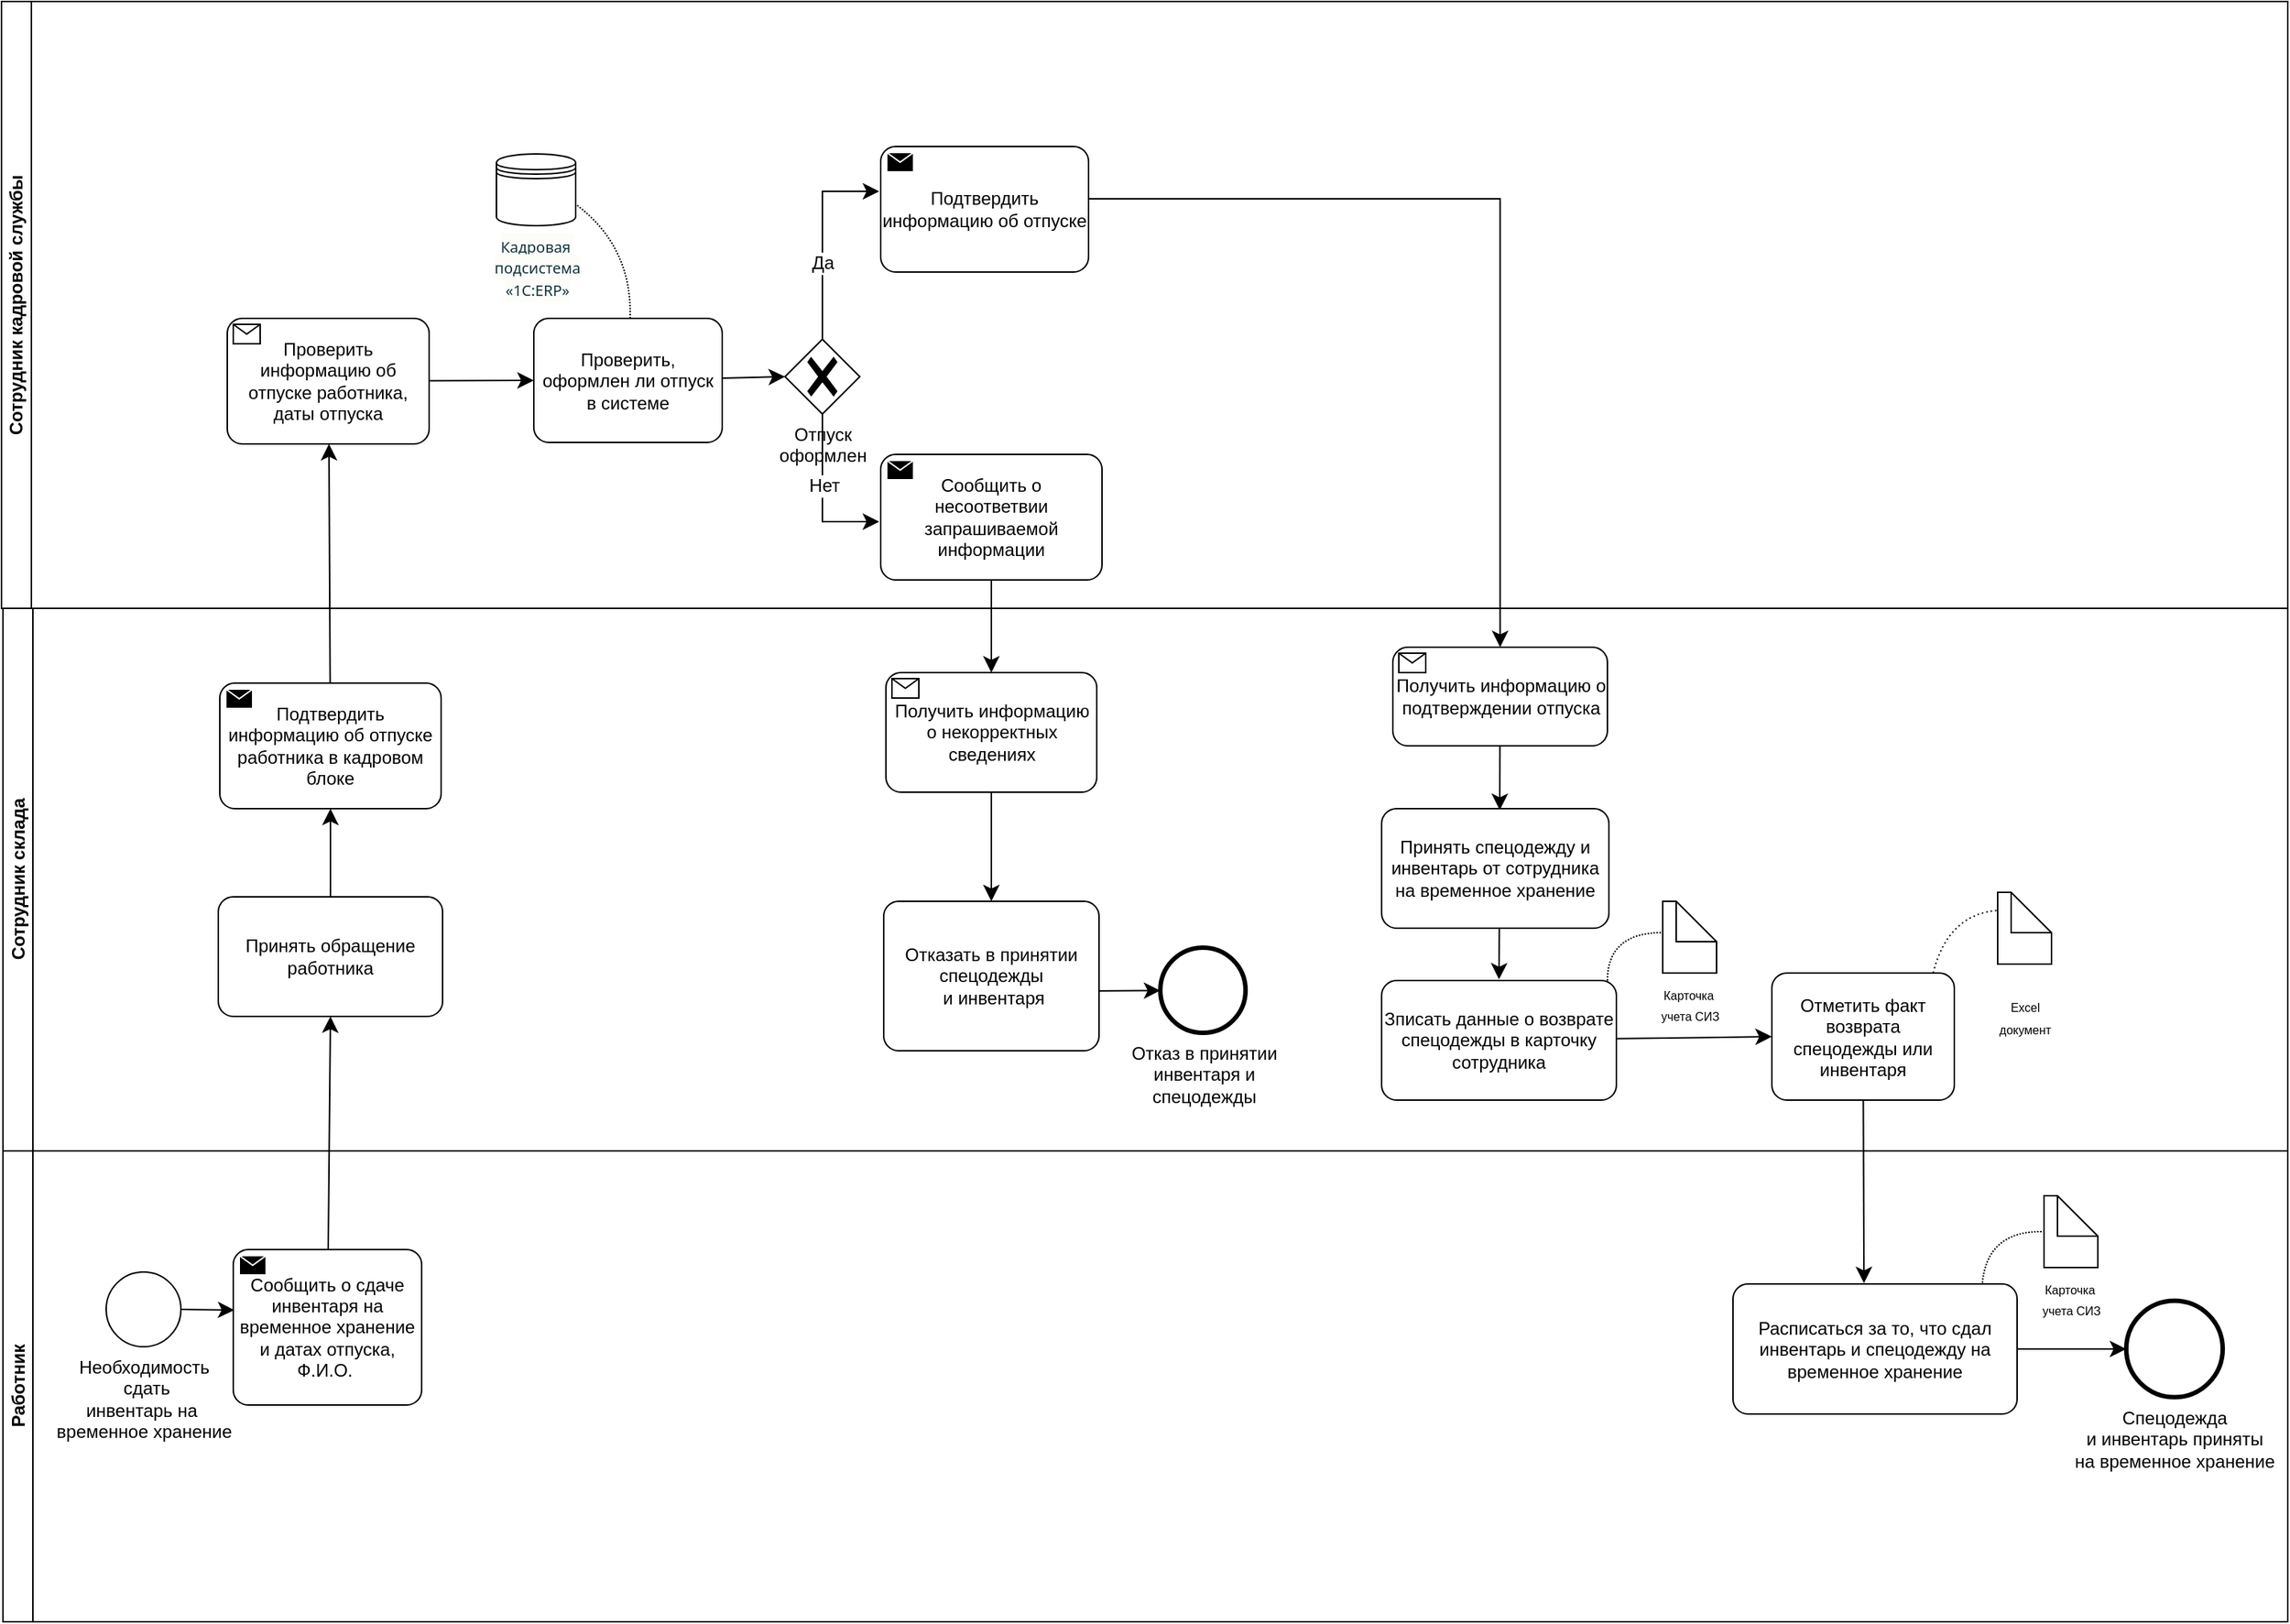 <mxfile version="25.0.2">
  <diagram name="Страница — 1" id="RdxHDuugiQnEKSzaCH2d">
    <mxGraphModel dx="2849" dy="2066" grid="0" gridSize="10" guides="1" tooltips="1" connect="1" arrows="1" fold="1" page="0" pageScale="1" pageWidth="827" pageHeight="1169" math="0" shadow="0">
      <root>
        <mxCell id="0" />
        <mxCell id="1" parent="0" />
        <mxCell id="gi-6kUfSVNAWitPaukEo-1" value="Сотрудник склада" style="swimlane;startSize=20;horizontal=0;html=1;whiteSpace=wrap;" parent="1" vertex="1">
          <mxGeometry x="-411" y="-24" width="1528" height="363" as="geometry" />
        </mxCell>
        <mxCell id="oShHx-drbmvI0Xmz9pDt-21" value="&lt;font style=&quot;font-size: 8px;&quot;&gt;Карточка&amp;nbsp;&lt;/font&gt;&lt;div&gt;&lt;font style=&quot;font-size: 8px;&quot;&gt;учета СИЗ&lt;/font&gt;&lt;/div&gt;" style="shape=mxgraph.bpmn.data;labelPosition=center;verticalLabelPosition=bottom;align=center;verticalAlign=top;size=27;html=1;" parent="gi-6kUfSVNAWitPaukEo-1" vertex="1">
          <mxGeometry x="1110" y="196" width="36" height="48" as="geometry" />
        </mxCell>
        <mxCell id="oShHx-drbmvI0Xmz9pDt-17" value="Отказ в принятии&lt;div&gt;инвентаря и&lt;/div&gt;&lt;div&gt;спецодежды&lt;/div&gt;" style="points=[[0.145,0.145,0],[0.5,0,0],[0.855,0.145,0],[1,0.5,0],[0.855,0.855,0],[0.5,1,0],[0.145,0.855,0],[0,0.5,0]];shape=mxgraph.bpmn.event;html=1;verticalLabelPosition=bottom;labelBackgroundColor=#ffffff;verticalAlign=top;align=center;perimeter=ellipsePerimeter;outlineConnect=0;aspect=fixed;outline=end;symbol=terminate2;" parent="gi-6kUfSVNAWitPaukEo-1" vertex="1">
          <mxGeometry x="774" y="227" width="57" height="57" as="geometry" />
        </mxCell>
        <mxCell id="oShHx-drbmvI0Xmz9pDt-35" style="edgeStyle=none;curved=1;rounded=0;orthogonalLoop=1;jettySize=auto;html=1;fontSize=12;startSize=8;endSize=8;exitX=0.958;exitY=0.6;exitDx=0;exitDy=0;exitPerimeter=0;" parent="gi-6kUfSVNAWitPaukEo-1" source="oShHx-drbmvI0Xmz9pDt-30" target="oShHx-drbmvI0Xmz9pDt-17" edge="1">
          <mxGeometry relative="1" as="geometry">
            <mxPoint x="732" y="253" as="sourcePoint" />
          </mxGeometry>
        </mxCell>
        <mxCell id="oShHx-drbmvI0Xmz9pDt-30" value="Отказать в принятии&lt;div&gt;спецодежды&lt;/div&gt;&lt;div&gt;&amp;nbsp;и инвентаря&lt;/div&gt;" style="points=[[0.25,0,0],[0.5,0,0],[0.75,0,0],[1,0.25,0],[1,0.5,0],[1,0.75,0],[0.75,1,0],[0.5,1,0],[0.25,1,0],[0,0.75,0],[0,0.5,0],[0,0.25,0]];shape=mxgraph.bpmn.task;whiteSpace=wrap;rectStyle=rounded;size=10;html=1;container=1;expand=0;collapsible=0;taskMarker=abstract;" parent="gi-6kUfSVNAWitPaukEo-1" vertex="1">
          <mxGeometry x="589" y="196" width="144" height="100" as="geometry" />
        </mxCell>
        <mxCell id="gOuC9NkI5I0rE73br0M8-1" value="Подтвердить информацию об отпуске работника в кадровом блоке" style="points=[[0.25,0,0],[0.5,0,0],[0.75,0,0],[1,0.25,0],[1,0.5,0],[1,0.75,0],[0.75,1,0],[0.5,1,0],[0.25,1,0],[0,0.75,0],[0,0.5,0],[0,0.25,0]];shape=mxgraph.bpmn.task;whiteSpace=wrap;rectStyle=rounded;size=10;html=1;container=1;expand=0;collapsible=0;taskMarker=send;" parent="gi-6kUfSVNAWitPaukEo-1" vertex="1">
          <mxGeometry x="145" y="50" width="148" height="84" as="geometry" />
        </mxCell>
        <mxCell id="gOuC9NkI5I0rE73br0M8-2" value="Принять обращение&lt;div&gt;работника&lt;/div&gt;" style="points=[[0.25,0,0],[0.5,0,0],[0.75,0,0],[1,0.25,0],[1,0.5,0],[1,0.75,0],[0.75,1,0],[0.5,1,0],[0.25,1,0],[0,0.75,0],[0,0.5,0],[0,0.25,0]];shape=mxgraph.bpmn.task;whiteSpace=wrap;rectStyle=rounded;size=10;html=1;container=1;expand=0;collapsible=0;taskMarker=abstract;" parent="gi-6kUfSVNAWitPaukEo-1" vertex="1">
          <mxGeometry x="144" y="193" width="150" height="80" as="geometry" />
        </mxCell>
        <mxCell id="gOuC9NkI5I0rE73br0M8-6" style="edgeStyle=none;curved=1;rounded=0;orthogonalLoop=1;jettySize=auto;html=1;entryX=0.5;entryY=1;entryDx=0;entryDy=0;entryPerimeter=0;fontSize=12;startSize=8;endSize=8;" parent="gi-6kUfSVNAWitPaukEo-1" source="gOuC9NkI5I0rE73br0M8-2" target="gOuC9NkI5I0rE73br0M8-1" edge="1">
          <mxGeometry relative="1" as="geometry" />
        </mxCell>
        <mxCell id="gOuC9NkI5I0rE73br0M8-13" style="edgeStyle=none;curved=1;rounded=0;orthogonalLoop=1;jettySize=auto;html=1;fontSize=12;startSize=8;endSize=8;entryX=0.477;entryY=-0.008;entryDx=0;entryDy=0;entryPerimeter=0;" parent="gi-6kUfSVNAWitPaukEo-1" edge="1">
          <mxGeometry relative="1" as="geometry">
            <mxPoint x="1000.504" y="248.272" as="targetPoint" />
            <mxPoint x="1000.769" y="207" as="sourcePoint" />
          </mxGeometry>
        </mxCell>
        <mxCell id="gOuC9NkI5I0rE73br0M8-14" value="Получить информацию о некорректных сведениях" style="points=[[0.25,0,0],[0.5,0,0],[0.75,0,0],[1,0.25,0],[1,0.5,0],[1,0.75,0],[0.75,1,0],[0.5,1,0],[0.25,1,0],[0,0.75,0],[0,0.5,0],[0,0.25,0]];shape=mxgraph.bpmn.task;whiteSpace=wrap;rectStyle=rounded;size=10;html=1;container=1;expand=0;collapsible=0;taskMarker=receive;" parent="gi-6kUfSVNAWitPaukEo-1" vertex="1">
          <mxGeometry x="590.5" y="43" width="141" height="80" as="geometry" />
        </mxCell>
        <mxCell id="gOuC9NkI5I0rE73br0M8-17" value="Получить&amp;nbsp;информацию о подтверждении отпуска" style="points=[[0.25,0,0],[0.5,0,0],[0.75,0,0],[1,0.25,0],[1,0.5,0],[1,0.75,0],[0.75,1,0],[0.5,1,0],[0.25,1,0],[0,0.75,0],[0,0.5,0],[0,0.25,0]];shape=mxgraph.bpmn.task;whiteSpace=wrap;rectStyle=rounded;size=10;html=1;container=1;expand=0;collapsible=0;taskMarker=receive;" parent="gi-6kUfSVNAWitPaukEo-1" vertex="1">
          <mxGeometry x="929.5" y="26" width="143.5" height="66" as="geometry" />
        </mxCell>
        <mxCell id="gOuC9NkI5I0rE73br0M8-18" style="edgeStyle=none;curved=1;rounded=0;orthogonalLoop=1;jettySize=auto;html=1;exitX=0.5;exitY=1;exitDx=0;exitDy=0;exitPerimeter=0;fontSize=12;startSize=8;endSize=8;" parent="gi-6kUfSVNAWitPaukEo-1" source="oShHx-drbmvI0Xmz9pDt-21" target="oShHx-drbmvI0Xmz9pDt-21" edge="1">
          <mxGeometry relative="1" as="geometry" />
        </mxCell>
        <mxCell id="gOuC9NkI5I0rE73br0M8-19" style="edgeStyle=none;curved=1;rounded=0;orthogonalLoop=1;jettySize=auto;html=1;entryX=0.5;entryY=0;entryDx=0;entryDy=0;entryPerimeter=0;fontSize=12;startSize=8;endSize=8;" parent="gi-6kUfSVNAWitPaukEo-1" source="gOuC9NkI5I0rE73br0M8-17" edge="1">
          <mxGeometry relative="1" as="geometry">
            <mxPoint x="1001" y="135" as="targetPoint" />
          </mxGeometry>
        </mxCell>
        <mxCell id="gOuC9NkI5I0rE73br0M8-22" style="edgeStyle=none;curved=1;rounded=0;orthogonalLoop=1;jettySize=auto;html=1;entryX=0.5;entryY=0;entryDx=0;entryDy=0;entryPerimeter=0;fontSize=12;startSize=8;endSize=8;" parent="gi-6kUfSVNAWitPaukEo-1" source="gOuC9NkI5I0rE73br0M8-14" target="oShHx-drbmvI0Xmz9pDt-30" edge="1">
          <mxGeometry relative="1" as="geometry" />
        </mxCell>
        <mxCell id="yW5OgZgUmIptRgczayOR-1" value="Принять спецодежду и инвентарь от сотрудника на временное хранение" style="points=[[0.25,0,0],[0.5,0,0],[0.75,0,0],[1,0.25,0],[1,0.5,0],[1,0.75,0],[0.75,1,0],[0.5,1,0],[0.25,1,0],[0,0.75,0],[0,0.5,0],[0,0.25,0]];shape=mxgraph.bpmn.task;whiteSpace=wrap;rectStyle=rounded;size=10;html=1;container=1;expand=0;collapsible=0;taskMarker=abstract;" vertex="1" parent="gi-6kUfSVNAWitPaukEo-1">
          <mxGeometry x="922" y="134" width="152" height="80" as="geometry" />
        </mxCell>
        <mxCell id="yW5OgZgUmIptRgczayOR-22" value="Зписать данные о возврате спецодежды в карточку сотрудника" style="points=[[0.25,0,0],[0.5,0,0],[0.75,0,0],[1,0.25,0],[1,0.5,0],[1,0.75,0],[0.75,1,0],[0.5,1,0],[0.25,1,0],[0,0.75,0],[0,0.5,0],[0,0.25,0]];shape=mxgraph.bpmn.task;whiteSpace=wrap;rectStyle=rounded;size=10;html=1;container=1;expand=0;collapsible=0;taskMarker=abstract;" vertex="1" parent="gi-6kUfSVNAWitPaukEo-1">
          <mxGeometry x="922" y="249" width="157" height="80" as="geometry" />
        </mxCell>
        <mxCell id="yW5OgZgUmIptRgczayOR-23" style="edgeStyle=orthogonalEdgeStyle;rounded=0;orthogonalLoop=1;jettySize=auto;html=1;exitX=0.967;exitY=0.002;exitDx=0;exitDy=0;exitPerimeter=0;entryX=0;entryY=0.5;entryDx=0;entryDy=0;entryPerimeter=0;fontSize=12;startSize=8;endSize=8;dashed=1;dashPattern=1 1;endArrow=none;endFill=0;curved=1;" edge="1" parent="gi-6kUfSVNAWitPaukEo-1">
          <mxGeometry relative="1" as="geometry">
            <mxPoint x="1073.004" y="249.102" as="sourcePoint" />
            <mxPoint x="1110.02" y="216.92" as="targetPoint" />
            <Array as="points">
              <mxPoint x="1073" y="217.1" />
            </Array>
          </mxGeometry>
        </mxCell>
        <mxCell id="yW5OgZgUmIptRgczayOR-35" value="Отметить факт возврата спецодежды или инвентаря" style="points=[[0.25,0,0],[0.5,0,0],[0.75,0,0],[1,0.25,0],[1,0.5,0],[1,0.75,0],[0.75,1,0],[0.5,1,0],[0.25,1,0],[0,0.75,0],[0,0.5,0],[0,0.25,0]];shape=mxgraph.bpmn.task;whiteSpace=wrap;rectStyle=rounded;size=10;html=1;container=1;expand=0;collapsible=0;taskMarker=abstract;" vertex="1" parent="gi-6kUfSVNAWitPaukEo-1">
          <mxGeometry x="1183" y="244" width="122" height="85" as="geometry" />
        </mxCell>
        <mxCell id="yW5OgZgUmIptRgczayOR-54" value="&lt;font style=&quot;font-size: 8px;&quot;&gt;&lt;br&gt;&lt;/font&gt;&lt;div&gt;&lt;span&gt;&lt;span style=&quot;font-family: Arial, sans-serif; background-color: transparent; font-variant-numeric: normal; font-variant-east-asian: normal; font-variant-alternates: normal; font-variant-position: normal; vertical-align: baseline; white-space: pre-wrap;&quot;&gt;&lt;font style=&quot;font-size: 8px;&quot;&gt;Excel&lt;/font&gt;&lt;/span&gt;&lt;/span&gt;&lt;/div&gt;&lt;div&gt;&lt;span&gt;&lt;span style=&quot;font-family: Arial, sans-serif; background-color: transparent; font-variant-numeric: normal; font-variant-east-asian: normal; font-variant-alternates: normal; font-variant-position: normal; vertical-align: baseline; white-space: pre-wrap;&quot;&gt;&lt;font style=&quot;font-size: 8px;&quot;&gt;документ&lt;/font&gt;&lt;/span&gt;&lt;/span&gt;&lt;/div&gt;" style="shape=mxgraph.bpmn.data;labelPosition=center;verticalLabelPosition=bottom;align=center;verticalAlign=top;size=27;html=1;" vertex="1" parent="gi-6kUfSVNAWitPaukEo-1">
          <mxGeometry x="1334" y="190" width="36" height="48" as="geometry" />
        </mxCell>
        <mxCell id="yW5OgZgUmIptRgczayOR-55" style="edgeStyle=none;curved=1;rounded=0;orthogonalLoop=1;jettySize=auto;html=1;entryX=0.031;entryY=0.249;entryDx=0;entryDy=0;entryPerimeter=0;fontSize=12;startSize=8;endSize=8;endArrow=none;endFill=0;dashed=1;dashPattern=1 2;exitX=0.884;exitY=-0.002;exitDx=0;exitDy=0;exitPerimeter=0;" edge="1" parent="gi-6kUfSVNAWitPaukEo-1" source="yW5OgZgUmIptRgczayOR-35" target="yW5OgZgUmIptRgczayOR-54">
          <mxGeometry relative="1" as="geometry">
            <Array as="points">
              <mxPoint x="1301" y="204" />
            </Array>
          </mxGeometry>
        </mxCell>
        <mxCell id="yW5OgZgUmIptRgczayOR-56" style="edgeStyle=none;curved=1;rounded=0;orthogonalLoop=1;jettySize=auto;html=1;entryX=0;entryY=0.5;entryDx=0;entryDy=0;entryPerimeter=0;fontSize=12;startSize=8;endSize=8;" edge="1" parent="gi-6kUfSVNAWitPaukEo-1" source="yW5OgZgUmIptRgczayOR-22" target="yW5OgZgUmIptRgczayOR-35">
          <mxGeometry relative="1" as="geometry" />
        </mxCell>
        <mxCell id="gi-6kUfSVNAWitPaukEo-2" value="Работник" style="swimlane;startSize=20;horizontal=0;html=1;whiteSpace=wrap;" parent="1" vertex="1">
          <mxGeometry x="-411" y="339" width="1528" height="315" as="geometry" />
        </mxCell>
        <mxCell id="oShHx-drbmvI0Xmz9pDt-1" value="Необходимость&lt;div&gt;&amp;nbsp;сдать&lt;div&gt;инвентарь на&amp;nbsp;&lt;/div&gt;&lt;div&gt;временное хранение&lt;/div&gt;&lt;/div&gt;" style="points=[[0.145,0.145,0],[0.5,0,0],[0.855,0.145,0],[1,0.5,0],[0.855,0.855,0],[0.5,1,0],[0.145,0.855,0],[0,0.5,0]];shape=mxgraph.bpmn.event;html=1;verticalLabelPosition=bottom;labelBackgroundColor=#ffffff;verticalAlign=top;align=center;perimeter=ellipsePerimeter;outlineConnect=0;aspect=fixed;outline=standard;symbol=general;" parent="gi-6kUfSVNAWitPaukEo-2" vertex="1">
          <mxGeometry x="69" y="81" width="50" height="50" as="geometry" />
        </mxCell>
        <mxCell id="gOuC9NkI5I0rE73br0M8-11" style="edgeStyle=none;curved=1;rounded=0;orthogonalLoop=1;jettySize=auto;html=1;fontSize=12;startSize=8;endSize=8;exitX=1;exitY=0.5;exitDx=0;exitDy=0;exitPerimeter=0;" parent="gi-6kUfSVNAWitPaukEo-2" source="yW5OgZgUmIptRgczayOR-29" target="oShHx-drbmvI0Xmz9pDt-50" edge="1">
          <mxGeometry relative="1" as="geometry">
            <mxPoint x="1083" y="140.25" as="sourcePoint" />
          </mxGeometry>
        </mxCell>
        <mxCell id="oShHx-drbmvI0Xmz9pDt-27" value="Сообщить о сдаче инвентаря на временное хранение и датах отпуска, Ф.И.О.&amp;nbsp;" style="points=[[0.25,0,0],[0.5,0,0],[0.75,0,0],[1,0.25,0],[1,0.5,0],[1,0.75,0],[0.75,1,0],[0.5,1,0],[0.25,1,0],[0,0.75,0],[0,0.5,0],[0,0.25,0]];shape=mxgraph.bpmn.task;whiteSpace=wrap;rectStyle=rounded;size=10;html=1;container=1;expand=0;collapsible=0;taskMarker=send;" parent="gi-6kUfSVNAWitPaukEo-2" vertex="1">
          <mxGeometry x="154" y="66" width="126" height="104" as="geometry" />
        </mxCell>
        <mxCell id="oShHx-drbmvI0Xmz9pDt-44" style="edgeStyle=none;curved=1;rounded=0;orthogonalLoop=1;jettySize=auto;html=1;entryX=0.006;entryY=0.389;entryDx=0;entryDy=0;entryPerimeter=0;fontSize=12;startSize=8;endSize=8;" parent="gi-6kUfSVNAWitPaukEo-2" source="oShHx-drbmvI0Xmz9pDt-1" target="oShHx-drbmvI0Xmz9pDt-27" edge="1">
          <mxGeometry relative="1" as="geometry" />
        </mxCell>
        <mxCell id="oShHx-drbmvI0Xmz9pDt-50" value="Спецодежда&lt;div&gt;и инвентарь приняты&lt;/div&gt;&lt;div&gt;на временное хранение&lt;/div&gt;" style="points=[[0.145,0.145,0],[0.5,0,0],[0.855,0.145,0],[1,0.5,0],[0.855,0.855,0],[0.5,1,0],[0.145,0.855,0],[0,0.5,0]];shape=mxgraph.bpmn.event;html=1;verticalLabelPosition=bottom;labelBackgroundColor=#ffffff;verticalAlign=top;align=center;perimeter=ellipsePerimeter;outlineConnect=0;aspect=fixed;outline=end;symbol=terminate2;" parent="gi-6kUfSVNAWitPaukEo-2" vertex="1">
          <mxGeometry x="1420" y="100.25" width="64.5" height="64.5" as="geometry" />
        </mxCell>
        <mxCell id="yW5OgZgUmIptRgczayOR-30" value="&lt;font style=&quot;font-size: 8px;&quot;&gt;Карточка&amp;nbsp;&lt;/font&gt;&lt;div&gt;&lt;font style=&quot;font-size: 8px;&quot;&gt;учета СИЗ&lt;/font&gt;&lt;/div&gt;" style="shape=mxgraph.bpmn.data;labelPosition=center;verticalLabelPosition=bottom;align=center;verticalAlign=top;size=27;html=1;" vertex="1" parent="gi-6kUfSVNAWitPaukEo-2">
          <mxGeometry x="1365" y="30" width="36" height="48" as="geometry" />
        </mxCell>
        <mxCell id="yW5OgZgUmIptRgczayOR-33" style="edgeStyle=none;curved=1;rounded=0;orthogonalLoop=1;jettySize=auto;html=1;exitX=0.877;exitY=0.015;exitDx=0;exitDy=0;exitPerimeter=0;entryX=0;entryY=0.5;entryDx=0;entryDy=0;entryPerimeter=0;fontSize=12;startSize=8;endSize=8;endArrow=none;endFill=0;dashed=1;dashPattern=1 1;" edge="1" parent="gi-6kUfSVNAWitPaukEo-2" source="yW5OgZgUmIptRgczayOR-29" target="yW5OgZgUmIptRgczayOR-30">
          <mxGeometry relative="1" as="geometry">
            <Array as="points">
              <mxPoint x="1326" y="53" />
            </Array>
          </mxGeometry>
        </mxCell>
        <mxCell id="yW5OgZgUmIptRgczayOR-29" value="Расписаться за то, что сдал инвентарь и спецодежду на временное хранение" style="points=[[0.25,0,0],[0.5,0,0],[0.75,0,0],[1,0.25,0],[1,0.5,0],[1,0.75,0],[0.75,1,0],[0.5,1,0],[0.25,1,0],[0,0.75,0],[0,0.5,0],[0,0.25,0]];shape=mxgraph.bpmn.task;whiteSpace=wrap;rectStyle=rounded;size=10;html=1;container=1;expand=0;collapsible=0;taskMarker=abstract;" vertex="1" parent="gi-6kUfSVNAWitPaukEo-2">
          <mxGeometry x="1157" y="89" width="190" height="87" as="geometry" />
        </mxCell>
        <mxCell id="gi-6kUfSVNAWitPaukEo-3" value="Сотрудник кадровой службы" style="swimlane;startSize=20;horizontal=0;html=1;whiteSpace=wrap;" parent="1" vertex="1">
          <mxGeometry x="-412" y="-430" width="1529" height="406" as="geometry" />
        </mxCell>
        <mxCell id="oShHx-drbmvI0Xmz9pDt-7" value="Проверить информацию об отпуске работника, даты отпуска" style="points=[[0.25,0,0],[0.5,0,0],[0.75,0,0],[1,0.25,0],[1,0.5,0],[1,0.75,0],[0.75,1,0],[0.5,1,0],[0.25,1,0],[0,0.75,0],[0,0.5,0],[0,0.25,0]];shape=mxgraph.bpmn.task;whiteSpace=wrap;rectStyle=rounded;size=10;html=1;container=1;expand=0;collapsible=0;taskMarker=receive;" parent="gi-6kUfSVNAWitPaukEo-3" vertex="1">
          <mxGeometry x="151" y="212" width="135" height="84" as="geometry" />
        </mxCell>
        <mxCell id="gOuC9NkI5I0rE73br0M8-4" style="edgeStyle=none;curved=1;rounded=0;orthogonalLoop=1;jettySize=auto;html=1;entryX=1;entryY=0.7;entryDx=0;entryDy=0;fontSize=12;startSize=8;endSize=8;dashed=1;dashPattern=1 1;endArrow=none;endFill=0;" parent="gi-6kUfSVNAWitPaukEo-3" source="oShHx-drbmvI0Xmz9pDt-8" target="oShHx-drbmvI0Xmz9pDt-12" edge="1">
          <mxGeometry relative="1" as="geometry">
            <Array as="points">
              <mxPoint x="422" y="164" />
            </Array>
          </mxGeometry>
        </mxCell>
        <mxCell id="oShHx-drbmvI0Xmz9pDt-8" value="Проверить, оформлен ли отпуск в системе" style="points=[[0.25,0,0],[0.5,0,0],[0.75,0,0],[1,0.25,0],[1,0.5,0],[1,0.75,0],[0.75,1,0],[0.5,1,0],[0.25,1,0],[0,0.75,0],[0,0.5,0],[0,0.25,0]];shape=mxgraph.bpmn.task;whiteSpace=wrap;rectStyle=rounded;size=10;html=1;container=1;expand=0;collapsible=0;taskMarker=abstract;" parent="gi-6kUfSVNAWitPaukEo-3" vertex="1">
          <mxGeometry x="356" y="212" width="126" height="83" as="geometry" />
        </mxCell>
        <mxCell id="oShHx-drbmvI0Xmz9pDt-9" value="Подтвердить информацию об отпуске" style="points=[[0.25,0,0],[0.5,0,0],[0.75,0,0],[1,0.25,0],[1,0.5,0],[1,0.75,0],[0.75,1,0],[0.5,1,0],[0.25,1,0],[0,0.75,0],[0,0.5,0],[0,0.25,0]];shape=mxgraph.bpmn.task;whiteSpace=wrap;rectStyle=rounded;size=10;html=1;container=1;expand=0;collapsible=0;taskMarker=send;" parent="gi-6kUfSVNAWitPaukEo-3" vertex="1">
          <mxGeometry x="588" y="97" width="139" height="84" as="geometry" />
        </mxCell>
        <mxCell id="oShHx-drbmvI0Xmz9pDt-10" value="Отпуск&lt;div&gt;оформлен&lt;/div&gt;" style="points=[[0.25,0.25,0],[0.5,0,0],[0.75,0.25,0],[1,0.5,0],[0.75,0.75,0],[0.5,1,0],[0.25,0.75,0],[0,0.5,0]];shape=mxgraph.bpmn.gateway2;html=1;verticalLabelPosition=bottom;labelBackgroundColor=#ffffff;verticalAlign=top;align=center;perimeter=rhombusPerimeter;outlineConnect=0;outline=none;symbol=none;gwType=exclusive;" parent="gi-6kUfSVNAWitPaukEo-3" vertex="1">
          <mxGeometry x="524.0" y="226" width="50" height="50" as="geometry" />
        </mxCell>
        <mxCell id="oShHx-drbmvI0Xmz9pDt-11" value="Сообщить о несоответвии запрашиваемой информации" style="points=[[0.25,0,0],[0.5,0,0],[0.75,0,0],[1,0.25,0],[1,0.5,0],[1,0.75,0],[0.75,1,0],[0.5,1,0],[0.25,1,0],[0,0.75,0],[0,0.5,0],[0,0.25,0]];shape=mxgraph.bpmn.task;whiteSpace=wrap;rectStyle=rounded;size=10;html=1;container=1;expand=0;collapsible=0;taskMarker=send;" parent="gi-6kUfSVNAWitPaukEo-3" vertex="1">
          <mxGeometry x="588" y="303" width="148" height="84" as="geometry" />
        </mxCell>
        <mxCell id="oShHx-drbmvI0Xmz9pDt-12" value="&lt;span style=&quot;color: oklch(0.304 0.04 213.681); font-family: fkGroteskNeue, &amp;quot;fkGroteskNeue Fallback&amp;quot;, ui-sans-serif, system-ui, -apple-system, BlinkMacSystemFont, &amp;quot;Segoe UI&amp;quot;, Roboto, &amp;quot;Helvetica Neue&amp;quot;, Arial, &amp;quot;Noto Sans&amp;quot;, sans-serif, &amp;quot;Apple Color Emoji&amp;quot;, &amp;quot;Segoe UI Emoji&amp;quot;, &amp;quot;Segoe UI Symbol&amp;quot;, &amp;quot;Noto Color Emoji&amp;quot;; text-align: left; text-wrap: wrap; background-color: oklch(0.99 0.004 106.471);&quot;&gt;&lt;font style=&quot;font-size: 10px;&quot;&gt;Кадровая&amp;nbsp;&lt;/font&gt;&lt;/span&gt;&lt;div&gt;&lt;span style=&quot;color: oklch(0.304 0.04 213.681); font-family: fkGroteskNeue, &amp;quot;fkGroteskNeue Fallback&amp;quot;, ui-sans-serif, system-ui, -apple-system, BlinkMacSystemFont, &amp;quot;Segoe UI&amp;quot;, Roboto, &amp;quot;Helvetica Neue&amp;quot;, Arial, &amp;quot;Noto Sans&amp;quot;, sans-serif, &amp;quot;Apple Color Emoji&amp;quot;, &amp;quot;Segoe UI Emoji&amp;quot;, &amp;quot;Segoe UI Symbol&amp;quot;, &amp;quot;Noto Color Emoji&amp;quot;; text-align: left; text-wrap: wrap; background-color: oklch(0.99 0.004 106.471);&quot;&gt;&lt;font style=&quot;font-size: 10px;&quot;&gt;подсистема «1С:ERP»&lt;/font&gt;&lt;/span&gt;&lt;/div&gt;" style="shape=datastore;html=1;labelPosition=center;verticalLabelPosition=bottom;align=center;verticalAlign=top;" parent="gi-6kUfSVNAWitPaukEo-3" vertex="1">
          <mxGeometry x="331" y="102" width="53" height="48" as="geometry" />
        </mxCell>
        <mxCell id="oShHx-drbmvI0Xmz9pDt-36" style="edgeStyle=none;curved=1;rounded=0;orthogonalLoop=1;jettySize=auto;html=1;entryX=0;entryY=0.5;entryDx=0;entryDy=0;entryPerimeter=0;fontSize=12;startSize=8;endSize=8;" parent="gi-6kUfSVNAWitPaukEo-3" source="oShHx-drbmvI0Xmz9pDt-8" target="oShHx-drbmvI0Xmz9pDt-10" edge="1">
          <mxGeometry relative="1" as="geometry" />
        </mxCell>
        <mxCell id="oShHx-drbmvI0Xmz9pDt-37" style="edgeStyle=elbowEdgeStyle;rounded=0;orthogonalLoop=1;jettySize=auto;html=1;fontSize=12;startSize=8;endSize=8;elbow=vertical;exitX=0.5;exitY=0;exitDx=0;exitDy=0;exitPerimeter=0;" parent="gi-6kUfSVNAWitPaukEo-3" source="oShHx-drbmvI0Xmz9pDt-10" edge="1">
          <mxGeometry relative="1" as="geometry">
            <mxPoint x="587" y="127" as="targetPoint" />
            <Array as="points">
              <mxPoint x="559" y="127" />
            </Array>
          </mxGeometry>
        </mxCell>
        <mxCell id="oShHx-drbmvI0Xmz9pDt-48" value="Да" style="edgeLabel;html=1;align=center;verticalAlign=middle;resizable=0;points=[];fontSize=12;" parent="oShHx-drbmvI0Xmz9pDt-37" vertex="1" connectable="0">
          <mxGeometry x="-0.273" relative="1" as="geometry">
            <mxPoint y="-1" as="offset" />
          </mxGeometry>
        </mxCell>
        <mxCell id="oShHx-drbmvI0Xmz9pDt-39" style="edgeStyle=elbowEdgeStyle;rounded=0;orthogonalLoop=1;jettySize=auto;html=1;fontSize=12;startSize=8;endSize=8;elbow=vertical;exitX=0.5;exitY=1;exitDx=0;exitDy=0;exitPerimeter=0;" parent="gi-6kUfSVNAWitPaukEo-3" source="oShHx-drbmvI0Xmz9pDt-10" edge="1">
          <mxGeometry relative="1" as="geometry">
            <mxPoint x="587" y="348" as="targetPoint" />
            <Array as="points">
              <mxPoint x="539" y="348" />
            </Array>
          </mxGeometry>
        </mxCell>
        <mxCell id="oShHx-drbmvI0Xmz9pDt-49" value="Нет" style="edgeLabel;html=1;align=center;verticalAlign=middle;resizable=0;points=[];fontSize=12;" parent="oShHx-drbmvI0Xmz9pDt-39" vertex="1" connectable="0">
          <mxGeometry x="-0.129" y="1" relative="1" as="geometry">
            <mxPoint as="offset" />
          </mxGeometry>
        </mxCell>
        <mxCell id="oShHx-drbmvI0Xmz9pDt-40" style="edgeStyle=none;curved=1;rounded=0;orthogonalLoop=1;jettySize=auto;html=1;entryX=0;entryY=0.5;entryDx=0;entryDy=0;entryPerimeter=0;fontSize=12;startSize=8;endSize=8;" parent="gi-6kUfSVNAWitPaukEo-3" source="oShHx-drbmvI0Xmz9pDt-7" target="oShHx-drbmvI0Xmz9pDt-8" edge="1">
          <mxGeometry relative="1" as="geometry" />
        </mxCell>
        <mxCell id="gOuC9NkI5I0rE73br0M8-5" style="edgeStyle=none;curved=1;rounded=0;orthogonalLoop=1;jettySize=auto;html=1;fontSize=12;startSize=8;endSize=8;" parent="1" source="gOuC9NkI5I0rE73br0M8-1" edge="1">
          <mxGeometry relative="1" as="geometry">
            <mxPoint x="-193" y="-134" as="targetPoint" />
          </mxGeometry>
        </mxCell>
        <mxCell id="gOuC9NkI5I0rE73br0M8-7" style="edgeStyle=none;curved=1;rounded=0;orthogonalLoop=1;jettySize=auto;html=1;entryX=0.5;entryY=1;entryDx=0;entryDy=0;entryPerimeter=0;fontSize=12;startSize=8;endSize=8;" parent="1" source="oShHx-drbmvI0Xmz9pDt-27" target="gOuC9NkI5I0rE73br0M8-2" edge="1">
          <mxGeometry relative="1" as="geometry" />
        </mxCell>
        <mxCell id="gOuC9NkI5I0rE73br0M8-16" style="edgeStyle=none;curved=1;rounded=0;orthogonalLoop=1;jettySize=auto;html=1;entryX=0.5;entryY=0;entryDx=0;entryDy=0;entryPerimeter=0;fontSize=12;startSize=8;endSize=8;" parent="1" source="oShHx-drbmvI0Xmz9pDt-11" target="gOuC9NkI5I0rE73br0M8-14" edge="1">
          <mxGeometry relative="1" as="geometry" />
        </mxCell>
        <mxCell id="oShHx-drbmvI0Xmz9pDt-47" style="edgeStyle=elbowEdgeStyle;rounded=0;orthogonalLoop=1;jettySize=auto;html=1;entryX=0.5;entryY=0;entryDx=0;entryDy=0;entryPerimeter=0;fontSize=12;startSize=8;endSize=8;elbow=vertical;" parent="1" source="oShHx-drbmvI0Xmz9pDt-9" target="gOuC9NkI5I0rE73br0M8-17" edge="1">
          <mxGeometry relative="1" as="geometry">
            <Array as="points">
              <mxPoint x="599" y="-298" />
            </Array>
          </mxGeometry>
        </mxCell>
        <mxCell id="yW5OgZgUmIptRgczayOR-59" style="edgeStyle=none;curved=1;rounded=0;orthogonalLoop=1;jettySize=auto;html=1;entryX=0.461;entryY=-0.006;entryDx=0;entryDy=0;entryPerimeter=0;fontSize=12;startSize=8;endSize=8;" edge="1" parent="1" source="yW5OgZgUmIptRgczayOR-35" target="yW5OgZgUmIptRgczayOR-29">
          <mxGeometry relative="1" as="geometry" />
        </mxCell>
      </root>
    </mxGraphModel>
  </diagram>
</mxfile>
